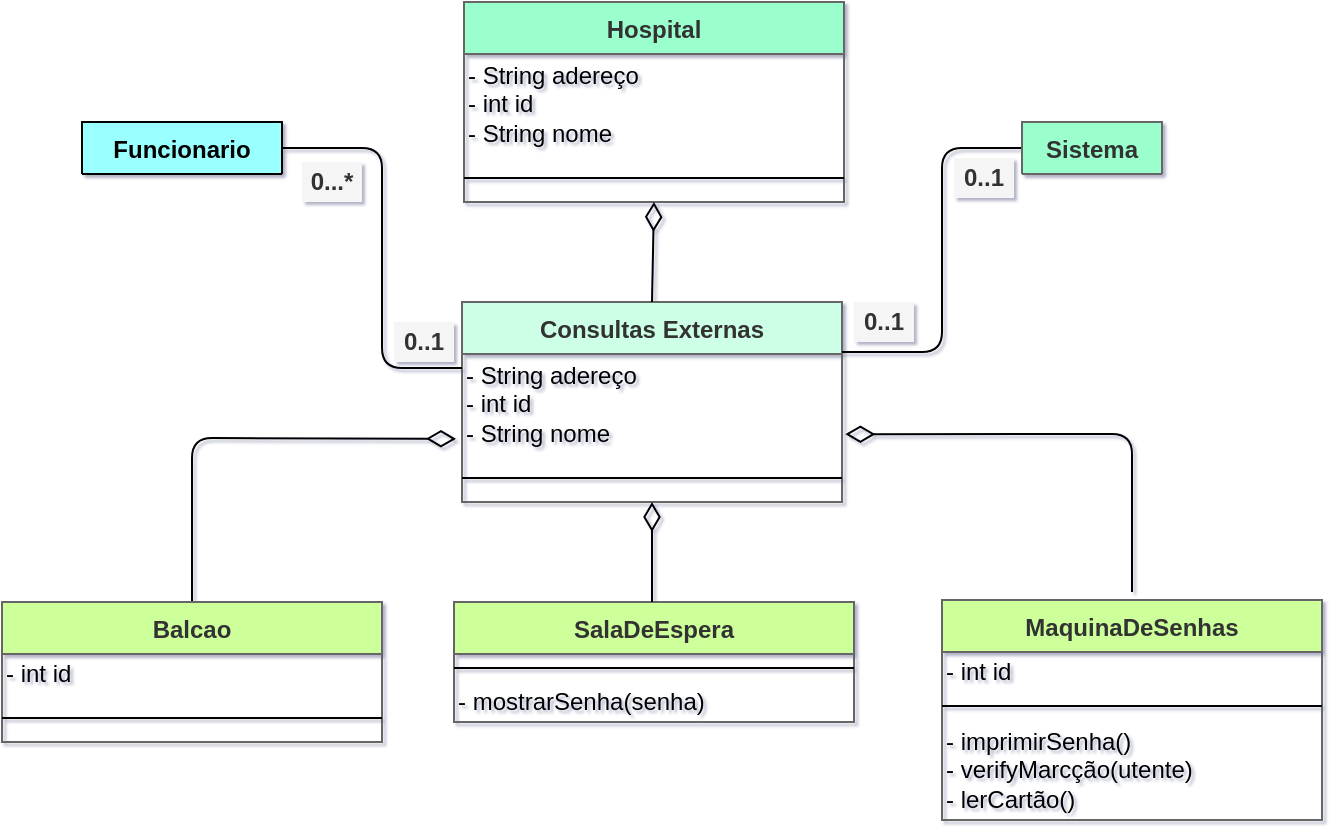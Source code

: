 <mxfile version="14.2.7" type="device"><diagram id="d--_WvBgTu2M_p7kY_5c" name="Page-1"><mxGraphModel dx="865" dy="409" grid="1" gridSize="10" guides="1" tooltips="1" connect="1" arrows="1" fold="1" page="1" pageScale="1" pageWidth="827" pageHeight="1169" math="0" shadow="1"><root><mxCell id="0"/><mxCell id="1" parent="0"/><mxCell id="0q9mIxaE6qb-mAHJ4iit-16" value="Consultas Externas" style="swimlane;fontStyle=1;align=center;verticalAlign=top;childLayout=stackLayout;horizontal=1;startSize=26;horizontalStack=0;resizeParent=1;resizeParentMax=0;resizeLast=0;collapsible=1;marginBottom=0;strokeColor=#666666;fontColor=#333333;fillColor=#CDFFE7;" vertex="1" parent="1"><mxGeometry x="320" y="210" width="190" height="100" as="geometry"><mxRectangle x="460" y="60" width="70" height="26" as="alternateBounds"/></mxGeometry></mxCell><mxCell id="0q9mIxaE6qb-mAHJ4iit-17" value="- String adereço&lt;br&gt;- int id&lt;br&gt;- String nome" style="text;html=1;align=left;verticalAlign=middle;resizable=0;points=[];autosize=1;" vertex="1" parent="0q9mIxaE6qb-mAHJ4iit-16"><mxGeometry y="26" width="190" height="50" as="geometry"/></mxCell><mxCell id="0q9mIxaE6qb-mAHJ4iit-18" value="" style="line;strokeWidth=1;fillColor=none;align=left;verticalAlign=middle;spacingTop=-1;spacingLeft=3;spacingRight=3;rotatable=0;labelPosition=right;points=[];portConstraint=eastwest;" vertex="1" parent="0q9mIxaE6qb-mAHJ4iit-16"><mxGeometry y="76" width="190" height="24" as="geometry"/></mxCell><mxCell id="0q9mIxaE6qb-mAHJ4iit-33" value="Hospital" style="swimlane;fontStyle=1;align=center;verticalAlign=top;childLayout=stackLayout;horizontal=1;startSize=26;horizontalStack=0;resizeParent=1;resizeParentMax=0;resizeLast=0;collapsible=1;marginBottom=0;strokeColor=#666666;fontColor=#333333;fillColor=#9AFFCD;" vertex="1" parent="1"><mxGeometry x="321" y="60" width="190" height="100" as="geometry"><mxRectangle x="460" y="60" width="70" height="26" as="alternateBounds"/></mxGeometry></mxCell><mxCell id="0q9mIxaE6qb-mAHJ4iit-34" value="- String adereço&lt;br&gt;- int id&lt;br&gt;- String nome" style="text;html=1;align=left;verticalAlign=middle;resizable=0;points=[];autosize=1;" vertex="1" parent="0q9mIxaE6qb-mAHJ4iit-33"><mxGeometry y="26" width="190" height="50" as="geometry"/></mxCell><mxCell id="0q9mIxaE6qb-mAHJ4iit-35" value="" style="line;strokeWidth=1;fillColor=none;align=left;verticalAlign=middle;spacingTop=-1;spacingLeft=3;spacingRight=3;rotatable=0;labelPosition=right;points=[];portConstraint=eastwest;" vertex="1" parent="0q9mIxaE6qb-mAHJ4iit-33"><mxGeometry y="76" width="190" height="24" as="geometry"/></mxCell><mxCell id="0q9mIxaE6qb-mAHJ4iit-36" value="MaquinaDeSenhas" style="swimlane;fontStyle=1;align=center;verticalAlign=top;childLayout=stackLayout;horizontal=1;startSize=26;horizontalStack=0;resizeParent=1;resizeParentMax=0;resizeLast=0;collapsible=1;marginBottom=0;strokeColor=#666666;fontColor=#333333;fillColor=#CDFF9A;" vertex="1" parent="1"><mxGeometry x="560" y="359" width="190" height="110" as="geometry"><mxRectangle x="460" y="60" width="70" height="26" as="alternateBounds"/></mxGeometry></mxCell><mxCell id="0q9mIxaE6qb-mAHJ4iit-37" value="- int id" style="text;html=1;align=left;verticalAlign=middle;resizable=0;points=[];autosize=1;" vertex="1" parent="0q9mIxaE6qb-mAHJ4iit-36"><mxGeometry y="26" width="190" height="20" as="geometry"/></mxCell><mxCell id="0q9mIxaE6qb-mAHJ4iit-38" value="" style="line;strokeWidth=1;fillColor=none;align=left;verticalAlign=middle;spacingTop=-1;spacingLeft=3;spacingRight=3;rotatable=0;labelPosition=right;points=[];portConstraint=eastwest;" vertex="1" parent="0q9mIxaE6qb-mAHJ4iit-36"><mxGeometry y="46" width="190" height="14" as="geometry"/></mxCell><mxCell id="0q9mIxaE6qb-mAHJ4iit-48" value="- imprimirSenha()&lt;br&gt;- verifyMarcção(utente)&lt;br&gt;- lerCartão()" style="text;html=1;align=left;verticalAlign=middle;resizable=0;points=[];autosize=1;" vertex="1" parent="0q9mIxaE6qb-mAHJ4iit-36"><mxGeometry y="60" width="190" height="50" as="geometry"/></mxCell><mxCell id="0q9mIxaE6qb-mAHJ4iit-52" value="Funcionario" style="swimlane;fontStyle=1;align=center;verticalAlign=top;childLayout=stackLayout;horizontal=1;startSize=26;horizontalStack=0;resizeParent=1;resizeParentMax=0;resizeLast=0;collapsible=1;marginBottom=0;fillColor=#9AFFFF;" vertex="1" collapsed="1" parent="1"><mxGeometry x="130" y="120" width="100" height="26" as="geometry"><mxRectangle x="200" y="-239" width="160" height="128" as="alternateBounds"/></mxGeometry></mxCell><mxCell id="0q9mIxaE6qb-mAHJ4iit-53" value="- String access-key&#10;--int idFuncionario" style="text;strokeColor=none;fillColor=none;align=left;verticalAlign=top;spacingLeft=4;spacingRight=4;overflow=hidden;rotatable=0;points=[[0,0.5],[1,0.5]];portConstraint=eastwest;" vertex="1" parent="0q9mIxaE6qb-mAHJ4iit-52"><mxGeometry y="26" width="100" height="34" as="geometry"/></mxCell><mxCell id="0q9mIxaE6qb-mAHJ4iit-54" value="" style="line;strokeWidth=1;fillColor=none;align=left;verticalAlign=middle;spacingTop=-1;spacingLeft=3;spacingRight=3;rotatable=0;labelPosition=right;points=[];portConstraint=eastwest;" vertex="1" parent="0q9mIxaE6qb-mAHJ4iit-52"><mxGeometry y="60" width="100" height="8" as="geometry"/></mxCell><mxCell id="0q9mIxaE6qb-mAHJ4iit-55" value="+ verificarMarcaçao(utente)&#10;+ visualizarFaturas(utente)&#10;+ cobrar(fatura)" style="text;strokeColor=none;fillColor=none;align=left;verticalAlign=top;spacingLeft=4;spacingRight=4;overflow=hidden;rotatable=0;points=[[0,0.5],[1,0.5]];portConstraint=eastwest;" vertex="1" parent="0q9mIxaE6qb-mAHJ4iit-52"><mxGeometry y="68" width="100" height="60" as="geometry"/></mxCell><mxCell id="0q9mIxaE6qb-mAHJ4iit-64" value="" style="endArrow=none;html=1;exitX=1;exitY=0.5;exitDx=0;exitDy=0;" edge="1" parent="1" source="0q9mIxaE6qb-mAHJ4iit-52"><mxGeometry width="50" height="50" relative="1" as="geometry"><mxPoint x="200" y="243" as="sourcePoint"/><mxPoint x="320" y="243" as="targetPoint"/><Array as="points"><mxPoint x="280" y="133"/><mxPoint x="280" y="243"/></Array></mxGeometry></mxCell><mxCell id="0q9mIxaE6qb-mAHJ4iit-65" value="&lt;b&gt;0...*&lt;/b&gt;" style="text;html=1;align=center;verticalAlign=middle;whiteSpace=wrap;rounded=0;fillColor=#f5f5f5;fontColor=#333333;" vertex="1" parent="1"><mxGeometry x="240" y="140" width="30" height="20" as="geometry"/></mxCell><mxCell id="0q9mIxaE6qb-mAHJ4iit-66" value="&lt;b&gt;0..1&lt;/b&gt;" style="text;html=1;align=center;verticalAlign=middle;whiteSpace=wrap;rounded=0;fillColor=#f5f5f5;fontColor=#333333;" vertex="1" parent="1"><mxGeometry x="286" y="220" width="30" height="20" as="geometry"/></mxCell><mxCell id="0q9mIxaE6qb-mAHJ4iit-77" value="" style="endArrow=diamondThin;endFill=0;endSize=12;html=1;entryX=1.009;entryY=0.882;entryDx=0;entryDy=0;entryPerimeter=0;exitX=0.5;exitY=0;exitDx=0;exitDy=0;" edge="1" parent="1"><mxGeometry width="160" relative="1" as="geometry"><mxPoint x="655" y="355" as="sourcePoint"/><mxPoint x="511.71" y="276.1" as="targetPoint"/><Array as="points"><mxPoint x="655" y="276"/></Array></mxGeometry></mxCell><mxCell id="0q9mIxaE6qb-mAHJ4iit-78" value="" style="endArrow=diamondThin;endFill=0;endSize=12;html=1;entryX=-0.016;entryY=0.788;entryDx=0;entryDy=0;exitX=0.5;exitY=0;exitDx=0;exitDy=0;entryPerimeter=0;" edge="1" parent="1" source="0q9mIxaE6qb-mAHJ4iit-30"><mxGeometry width="160" relative="1" as="geometry"><mxPoint x="219" y="363" as="sourcePoint"/><mxPoint x="316.96" y="278.4" as="targetPoint"/><Array as="points"><mxPoint x="185" y="278"/></Array></mxGeometry></mxCell><mxCell id="0q9mIxaE6qb-mAHJ4iit-30" value="Balcao" style="swimlane;fontStyle=1;align=center;verticalAlign=top;childLayout=stackLayout;horizontal=1;startSize=26;horizontalStack=0;resizeParent=1;resizeParentMax=0;resizeLast=0;collapsible=1;marginBottom=0;strokeColor=#666666;fontColor=#333333;fillColor=#CDFF9A;" vertex="1" parent="1"><mxGeometry x="90" y="360" width="190" height="70" as="geometry"><mxRectangle x="460" y="60" width="70" height="26" as="alternateBounds"/></mxGeometry></mxCell><mxCell id="0q9mIxaE6qb-mAHJ4iit-31" value="- int id" style="text;html=1;align=left;verticalAlign=middle;resizable=0;points=[];autosize=1;" vertex="1" parent="0q9mIxaE6qb-mAHJ4iit-30"><mxGeometry y="26" width="190" height="20" as="geometry"/></mxCell><mxCell id="0q9mIxaE6qb-mAHJ4iit-32" value="" style="line;strokeWidth=1;fillColor=none;align=left;verticalAlign=middle;spacingTop=-1;spacingLeft=3;spacingRight=3;rotatable=0;labelPosition=right;points=[];portConstraint=eastwest;" vertex="1" parent="0q9mIxaE6qb-mAHJ4iit-30"><mxGeometry y="46" width="190" height="24" as="geometry"/></mxCell><mxCell id="0q9mIxaE6qb-mAHJ4iit-79" value="" style="endArrow=diamondThin;endFill=0;endSize=12;html=1;entryX=0.5;entryY=1;entryDx=0;entryDy=0;exitX=0.5;exitY=0;exitDx=0;exitDy=0;" edge="1" parent="1" source="0q9mIxaE6qb-mAHJ4iit-16" target="0q9mIxaE6qb-mAHJ4iit-33"><mxGeometry width="160" relative="1" as="geometry"><mxPoint x="440" y="200" as="sourcePoint"/><mxPoint x="521.71" y="290.1" as="targetPoint"/></mxGeometry></mxCell><mxCell id="0q9mIxaE6qb-mAHJ4iit-81" value="SalaDeEspera" style="swimlane;fontStyle=1;align=center;verticalAlign=top;childLayout=stackLayout;horizontal=1;startSize=26;horizontalStack=0;resizeParent=1;resizeParentMax=0;resizeLast=0;collapsible=1;marginBottom=0;strokeColor=#666666;fontColor=#333333;fillColor=#CDFF9A;" vertex="1" parent="1"><mxGeometry x="316" y="360" width="200" height="60" as="geometry"><mxRectangle x="460" y="60" width="70" height="26" as="alternateBounds"/></mxGeometry></mxCell><mxCell id="0q9mIxaE6qb-mAHJ4iit-83" value="" style="line;strokeWidth=1;fillColor=none;align=left;verticalAlign=middle;spacingTop=-1;spacingLeft=3;spacingRight=3;rotatable=0;labelPosition=right;points=[];portConstraint=eastwest;" vertex="1" parent="0q9mIxaE6qb-mAHJ4iit-81"><mxGeometry y="26" width="200" height="14" as="geometry"/></mxCell><mxCell id="0q9mIxaE6qb-mAHJ4iit-84" value="- mostrarSenha(senha)" style="text;html=1;align=left;verticalAlign=middle;resizable=0;points=[];autosize=1;" vertex="1" parent="0q9mIxaE6qb-mAHJ4iit-81"><mxGeometry y="40" width="200" height="20" as="geometry"/></mxCell><mxCell id="0q9mIxaE6qb-mAHJ4iit-85" value="" style="endArrow=diamondThin;endFill=0;endSize=12;html=1;entryX=0.5;entryY=1;entryDx=0;entryDy=0;" edge="1" parent="1" target="0q9mIxaE6qb-mAHJ4iit-16"><mxGeometry width="160" relative="1" as="geometry"><mxPoint x="415" y="360" as="sourcePoint"/><mxPoint x="430" y="320" as="targetPoint"/></mxGeometry></mxCell><mxCell id="0q9mIxaE6qb-mAHJ4iit-88" value="" style="endArrow=none;html=1;exitX=1;exitY=0.25;exitDx=0;exitDy=0;entryX=0;entryY=0.5;entryDx=0;entryDy=0;" edge="1" parent="1" source="0q9mIxaE6qb-mAHJ4iit-16" target="0q9mIxaE6qb-mAHJ4iit-89"><mxGeometry width="50" height="50" relative="1" as="geometry"><mxPoint x="370" y="320" as="sourcePoint"/><mxPoint x="610" y="130" as="targetPoint"/><Array as="points"><mxPoint x="560" y="235"/><mxPoint x="560" y="133"/></Array></mxGeometry></mxCell><mxCell id="0q9mIxaE6qb-mAHJ4iit-89" value="Sistema" style="swimlane;fontStyle=1;align=center;verticalAlign=top;childLayout=stackLayout;horizontal=1;startSize=26;horizontalStack=0;resizeParent=1;resizeParentMax=0;resizeLast=0;collapsible=1;marginBottom=0;strokeColor=#666666;fontColor=#333333;fillColor=#9AFFCD;" vertex="1" collapsed="1" parent="1"><mxGeometry x="600" y="120" width="70" height="26" as="geometry"><mxRectangle x="550" y="50" width="190" height="56" as="alternateBounds"/></mxGeometry></mxCell><mxCell id="0q9mIxaE6qb-mAHJ4iit-90" value="" style="line;strokeWidth=1;fillColor=none;align=left;verticalAlign=middle;spacingTop=-1;spacingLeft=3;spacingRight=3;rotatable=0;labelPosition=right;points=[];portConstraint=eastwest;" vertex="1" parent="0q9mIxaE6qb-mAHJ4iit-89"><mxGeometry y="26" width="70" height="30" as="geometry"/></mxCell><mxCell id="0q9mIxaE6qb-mAHJ4iit-91" value="&lt;b&gt;0..1&lt;/b&gt;" style="text;html=1;align=center;verticalAlign=middle;whiteSpace=wrap;rounded=0;fillColor=#f5f5f5;fontColor=#333333;" vertex="1" parent="1"><mxGeometry x="516" y="210" width="30" height="20" as="geometry"/></mxCell><mxCell id="0q9mIxaE6qb-mAHJ4iit-92" value="&lt;b&gt;0..1&lt;/b&gt;" style="text;html=1;align=center;verticalAlign=middle;whiteSpace=wrap;rounded=0;fillColor=#f5f5f5;fontColor=#333333;" vertex="1" parent="1"><mxGeometry x="566" y="138" width="30" height="20" as="geometry"/></mxCell></root></mxGraphModel></diagram></mxfile>